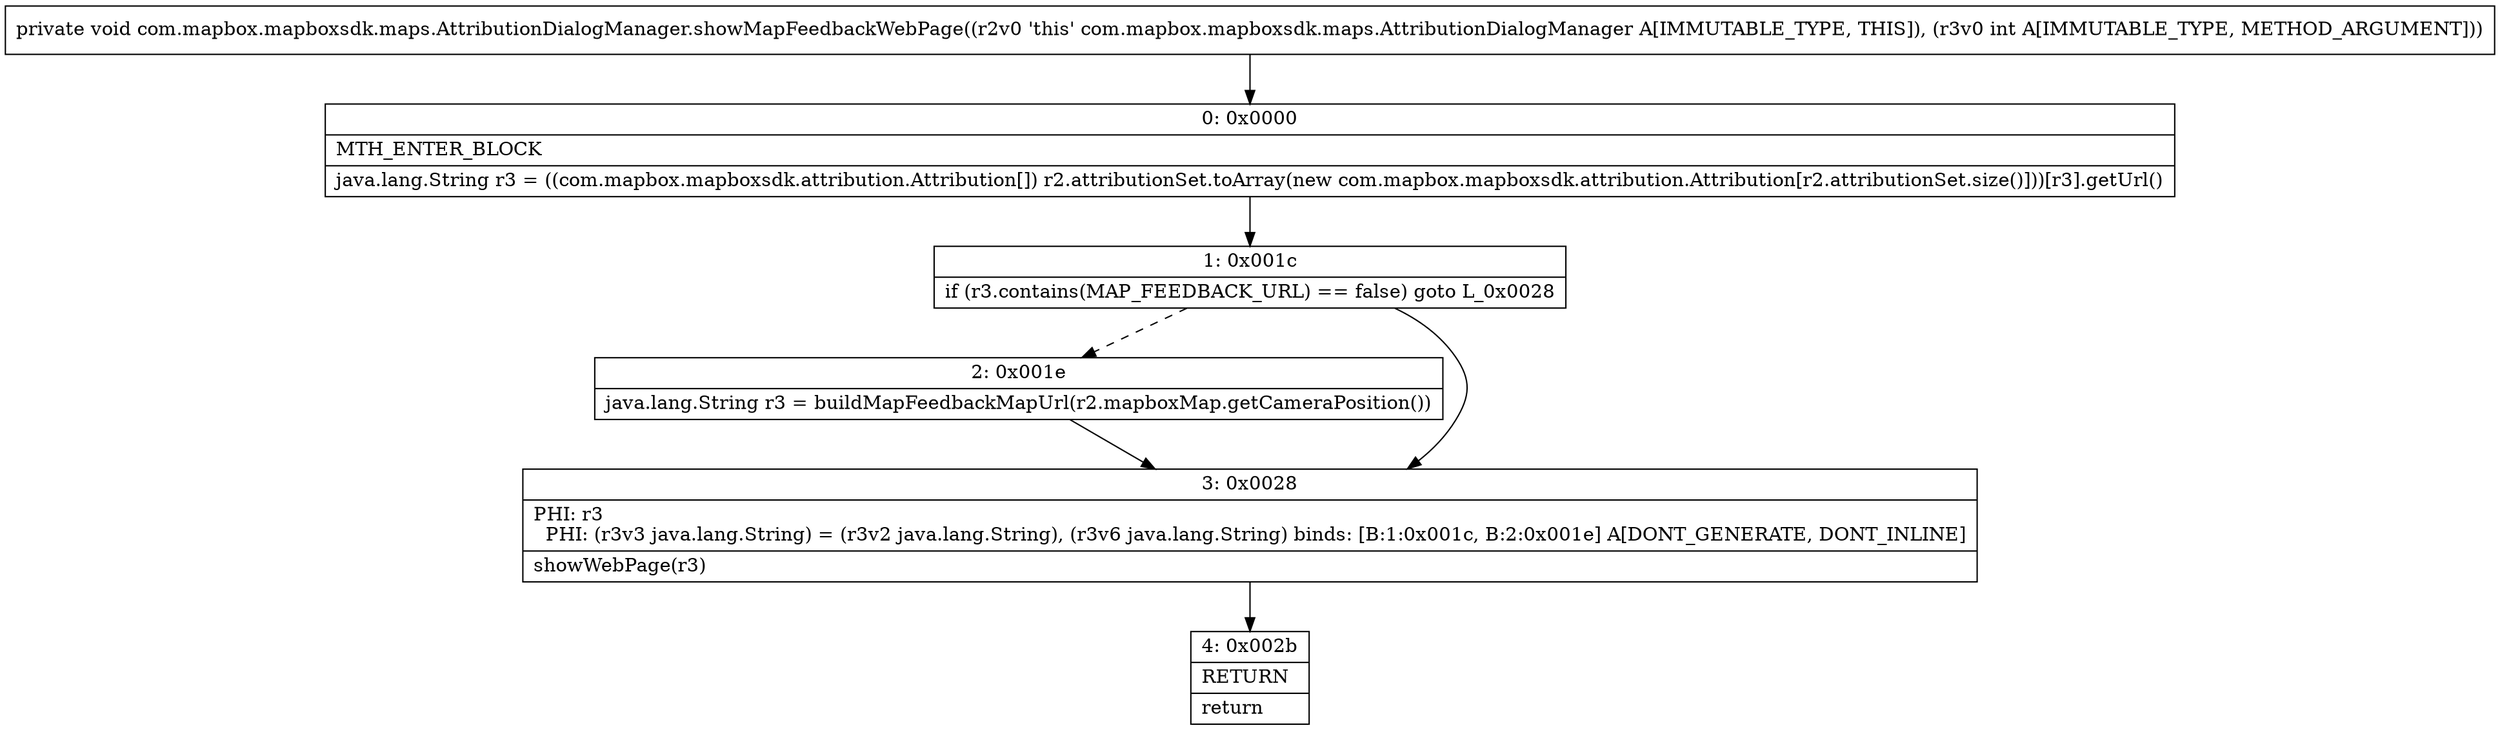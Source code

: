digraph "CFG forcom.mapbox.mapboxsdk.maps.AttributionDialogManager.showMapFeedbackWebPage(I)V" {
Node_0 [shape=record,label="{0\:\ 0x0000|MTH_ENTER_BLOCK\l|java.lang.String r3 = ((com.mapbox.mapboxsdk.attribution.Attribution[]) r2.attributionSet.toArray(new com.mapbox.mapboxsdk.attribution.Attribution[r2.attributionSet.size()]))[r3].getUrl()\l}"];
Node_1 [shape=record,label="{1\:\ 0x001c|if (r3.contains(MAP_FEEDBACK_URL) == false) goto L_0x0028\l}"];
Node_2 [shape=record,label="{2\:\ 0x001e|java.lang.String r3 = buildMapFeedbackMapUrl(r2.mapboxMap.getCameraPosition())\l}"];
Node_3 [shape=record,label="{3\:\ 0x0028|PHI: r3 \l  PHI: (r3v3 java.lang.String) = (r3v2 java.lang.String), (r3v6 java.lang.String) binds: [B:1:0x001c, B:2:0x001e] A[DONT_GENERATE, DONT_INLINE]\l|showWebPage(r3)\l}"];
Node_4 [shape=record,label="{4\:\ 0x002b|RETURN\l|return\l}"];
MethodNode[shape=record,label="{private void com.mapbox.mapboxsdk.maps.AttributionDialogManager.showMapFeedbackWebPage((r2v0 'this' com.mapbox.mapboxsdk.maps.AttributionDialogManager A[IMMUTABLE_TYPE, THIS]), (r3v0 int A[IMMUTABLE_TYPE, METHOD_ARGUMENT])) }"];
MethodNode -> Node_0;
Node_0 -> Node_1;
Node_1 -> Node_2[style=dashed];
Node_1 -> Node_3;
Node_2 -> Node_3;
Node_3 -> Node_4;
}

